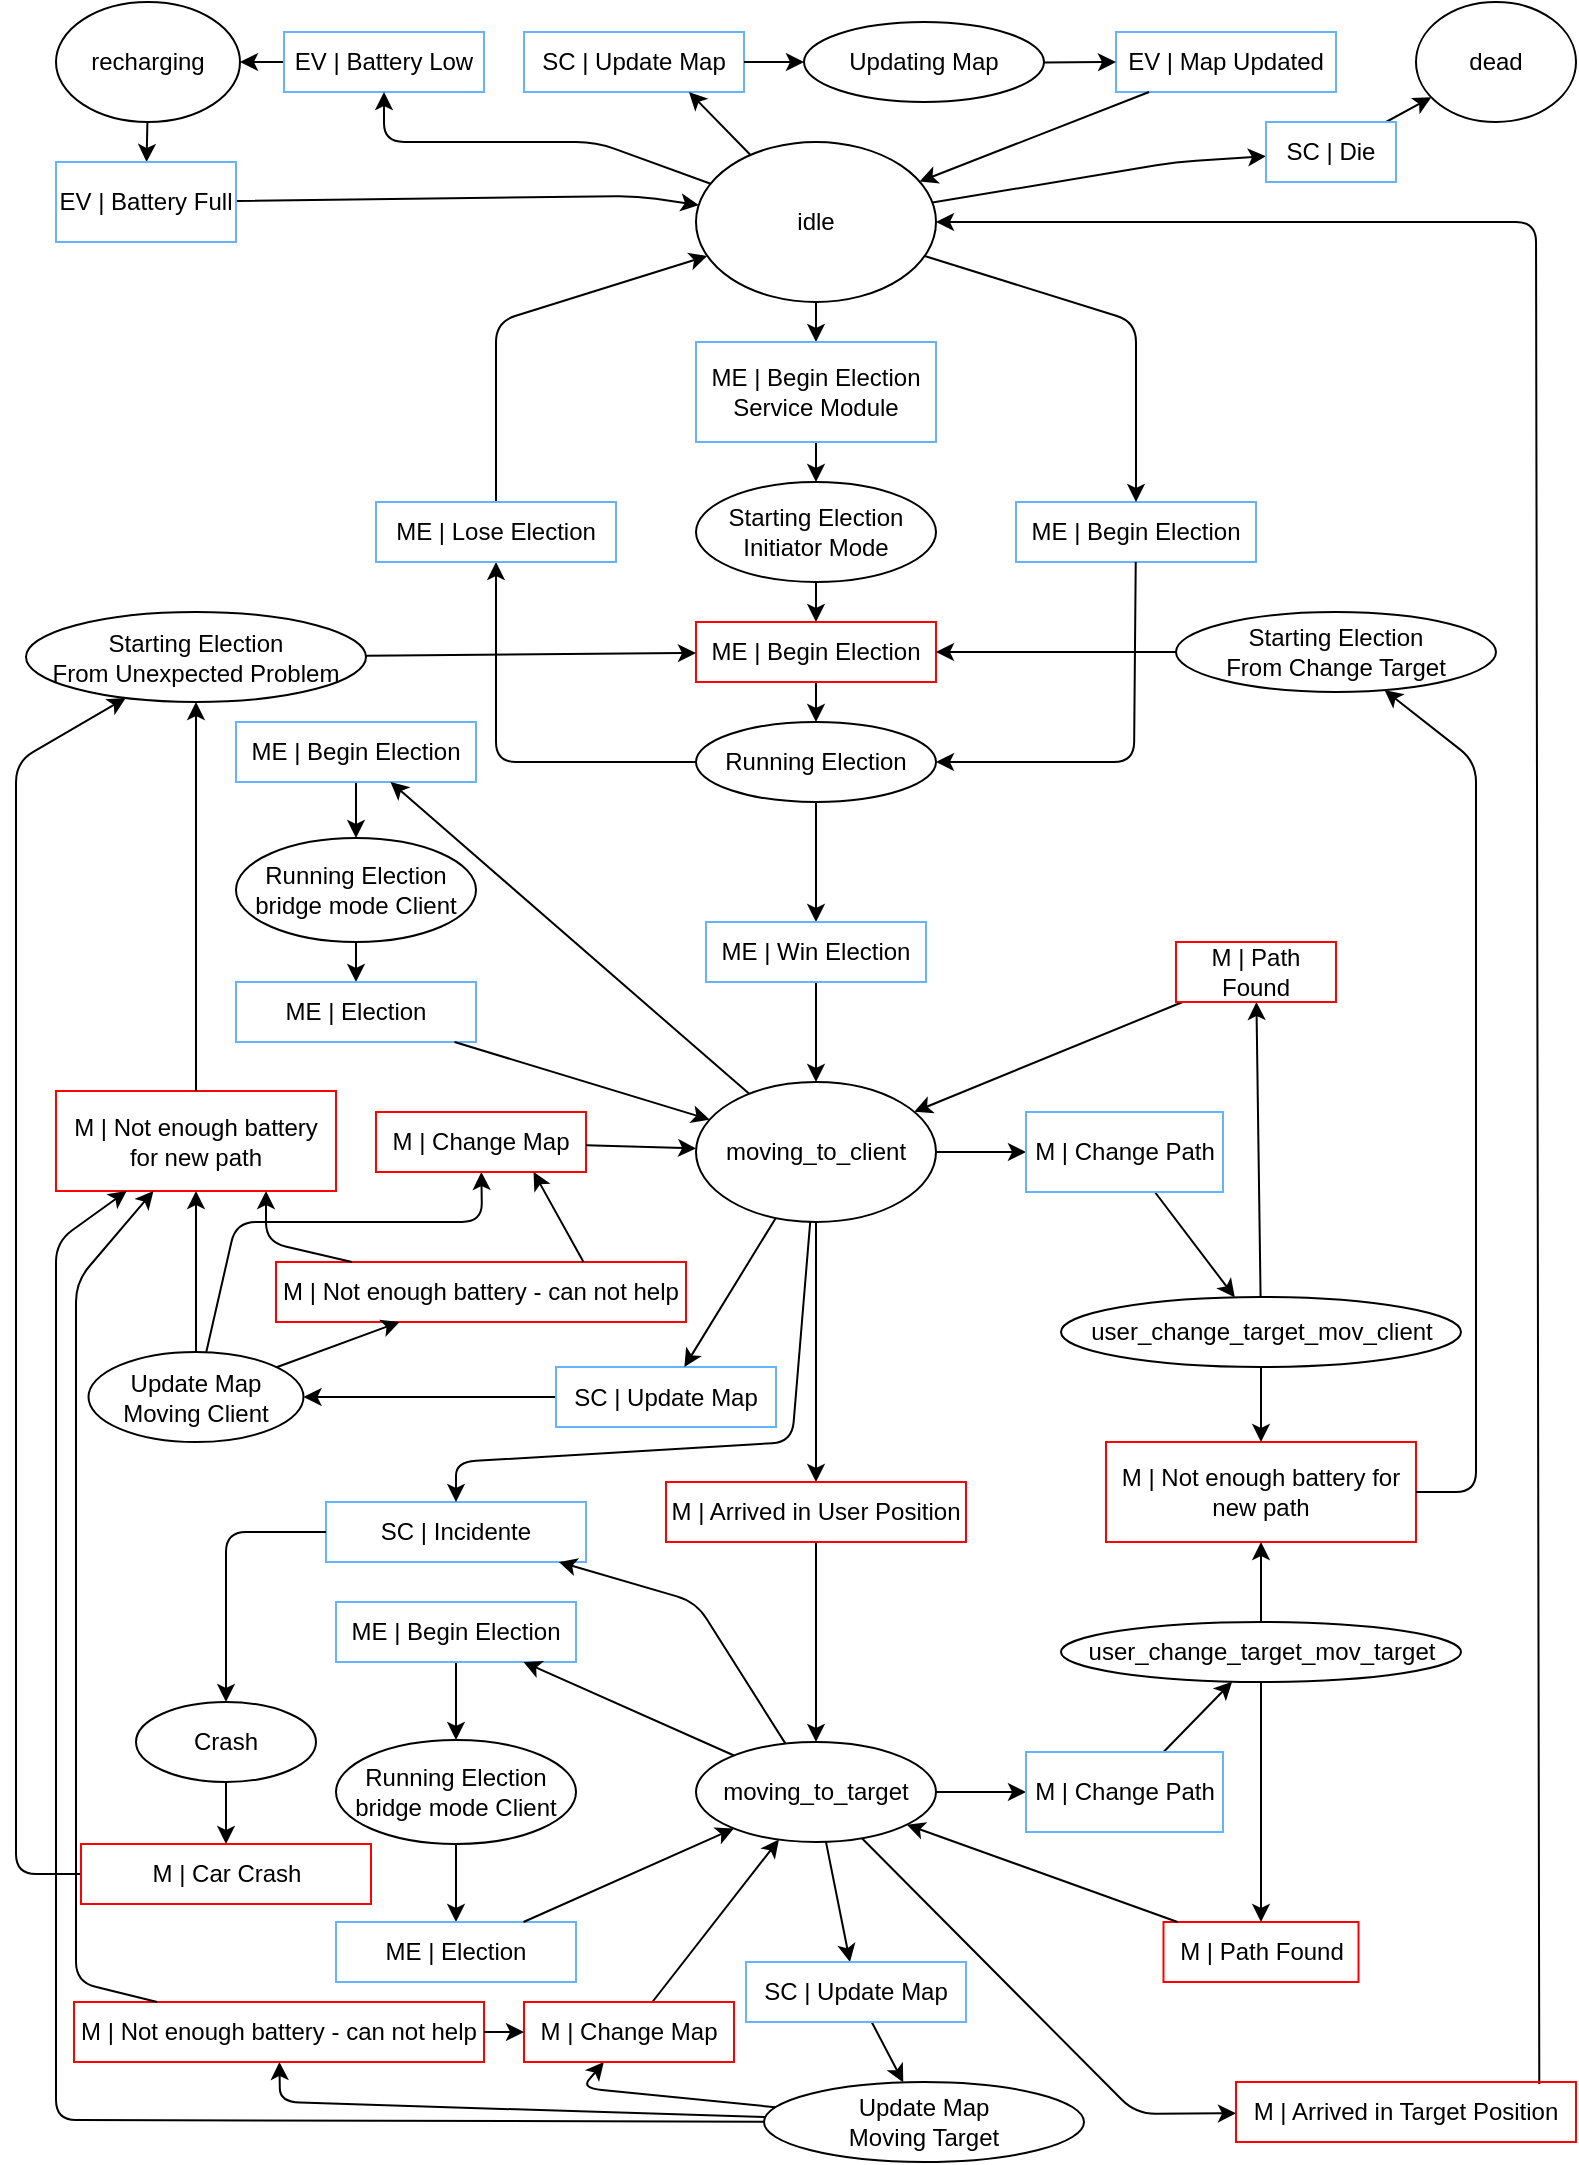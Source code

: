 <mxfile version="12.9.3" type="device"><diagram id="UIkgHiiRnHfRhCUhEY8e" name="Page-1"><mxGraphModel dx="1422" dy="822" grid="1" gridSize="10" guides="1" tooltips="1" connect="1" arrows="1" fold="1" page="1" pageScale="1" pageWidth="827" pageHeight="1169" math="0" shadow="0"><root><mxCell id="0"/><mxCell id="1" parent="0"/><mxCell id="EcfOiHVC5KZQd5VWsHZk-1" value="idle" style="ellipse;whiteSpace=wrap;html=1;" parent="1" vertex="1"><mxGeometry x="360" y="110" width="120" height="80" as="geometry"/></mxCell><mxCell id="EcfOiHVC5KZQd5VWsHZk-2" value="dead" style="ellipse;whiteSpace=wrap;html=1;" parent="1" vertex="1"><mxGeometry x="720" y="40" width="80" height="60" as="geometry"/></mxCell><mxCell id="EcfOiHVC5KZQd5VWsHZk-6" value="SC | Update Map" style="rounded=0;whiteSpace=wrap;html=1;strokeColor=#66B2FF;fillColor=none;" parent="1" vertex="1"><mxGeometry x="274" y="55" width="110" height="30" as="geometry"/></mxCell><mxCell id="EcfOiHVC5KZQd5VWsHZk-7" value="Starting Election&lt;br&gt;Initiator Mode" style="ellipse;whiteSpace=wrap;html=1;" parent="1" vertex="1"><mxGeometry x="360" y="280" width="120" height="50" as="geometry"/></mxCell><mxCell id="EcfOiHVC5KZQd5VWsHZk-8" value="" style="endArrow=classic;html=1;" parent="1" source="EcfOiHVC5KZQd5VWsHZk-12" target="EcfOiHVC5KZQd5VWsHZk-7" edge="1"><mxGeometry width="50" height="50" relative="1" as="geometry"><mxPoint x="139" y="330" as="sourcePoint"/><mxPoint x="349" y="270" as="targetPoint"/></mxGeometry></mxCell><mxCell id="EcfOiHVC5KZQd5VWsHZk-10" value="" style="endArrow=classic;html=1;" parent="1" source="EcfOiHVC5KZQd5VWsHZk-1" target="EcfOiHVC5KZQd5VWsHZk-12" edge="1"><mxGeometry width="50" height="50" relative="1" as="geometry"><mxPoint x="170" y="250.0" as="sourcePoint"/><mxPoint x="170" y="280" as="targetPoint"/></mxGeometry></mxCell><mxCell id="EcfOiHVC5KZQd5VWsHZk-12" value="ME | Begin Election&lt;br&gt;Service Module" style="rounded=0;whiteSpace=wrap;html=1;strokeColor=#66B2FF;fillColor=none;" parent="1" vertex="1"><mxGeometry x="360" y="210" width="120" height="50" as="geometry"/></mxCell><mxCell id="EcfOiHVC5KZQd5VWsHZk-13" value="Running Election" style="ellipse;whiteSpace=wrap;html=1;" parent="1" vertex="1"><mxGeometry x="360" y="400" width="120" height="40" as="geometry"/></mxCell><mxCell id="EcfOiHVC5KZQd5VWsHZk-14" value="" style="endArrow=classic;html=1;" parent="1" source="EcfOiHVC5KZQd5VWsHZk-17" target="EcfOiHVC5KZQd5VWsHZk-13" edge="1"><mxGeometry width="50" height="50" relative="1" as="geometry"><mxPoint x="150" y="595" as="sourcePoint"/><mxPoint x="410" y="449" as="targetPoint"/></mxGeometry></mxCell><mxCell id="EcfOiHVC5KZQd5VWsHZk-16" value="" style="endArrow=classic;html=1;" parent="1" source="EcfOiHVC5KZQd5VWsHZk-7" target="EcfOiHVC5KZQd5VWsHZk-17" edge="1"><mxGeometry width="50" height="50" relative="1" as="geometry"><mxPoint x="139" y="470" as="sourcePoint"/><mxPoint x="173.679" y="540" as="targetPoint"/></mxGeometry></mxCell><mxCell id="EcfOiHVC5KZQd5VWsHZk-17" value="ME | Begin Election" style="rounded=0;whiteSpace=wrap;html=1;fillColor=none;strokeColor=#FF0000;" parent="1" vertex="1"><mxGeometry x="360" y="350" width="120" height="30" as="geometry"/></mxCell><mxCell id="EcfOiHVC5KZQd5VWsHZk-18" value="" style="endArrow=classic;html=1;" parent="1" source="EcfOiHVC5KZQd5VWsHZk-21" target="EcfOiHVC5KZQd5VWsHZk-1" edge="1"><mxGeometry width="50" height="50" relative="1" as="geometry"><mxPoint x="4" y="430" as="sourcePoint"/><mxPoint x="520" y="470" as="targetPoint"/><Array as="points"><mxPoint x="260" y="200"/></Array></mxGeometry></mxCell><mxCell id="EcfOiHVC5KZQd5VWsHZk-20" value="" style="endArrow=classic;html=1;" parent="1" source="EcfOiHVC5KZQd5VWsHZk-13" target="EcfOiHVC5KZQd5VWsHZk-21" edge="1"><mxGeometry width="50" height="50" relative="1" as="geometry"><mxPoint x="133.83" y="688.085" as="sourcePoint"/><mxPoint x="3.913" y="480" as="targetPoint"/><Array as="points"><mxPoint x="260" y="420"/></Array></mxGeometry></mxCell><mxCell id="EcfOiHVC5KZQd5VWsHZk-21" value="ME&amp;nbsp;| Lose Election" style="rounded=0;whiteSpace=wrap;html=1;strokeColor=#66B2FF;fillColor=none;" parent="1" vertex="1"><mxGeometry x="200" y="290" width="120" height="30" as="geometry"/></mxCell><mxCell id="EcfOiHVC5KZQd5VWsHZk-22" value="moving_to_client" style="ellipse;whiteSpace=wrap;html=1;" parent="1" vertex="1"><mxGeometry x="360" y="580" width="120" height="70" as="geometry"/></mxCell><mxCell id="EcfOiHVC5KZQd5VWsHZk-23" value="" style="endArrow=classic;html=1;" parent="1" source="EcfOiHVC5KZQd5VWsHZk-26" target="EcfOiHVC5KZQd5VWsHZk-22" edge="1"><mxGeometry width="50" height="50" relative="1" as="geometry"><mxPoint x="345" y="720" as="sourcePoint"/><mxPoint x="410" y="510" as="targetPoint"/></mxGeometry></mxCell><mxCell id="EcfOiHVC5KZQd5VWsHZk-25" value="" style="endArrow=classic;html=1;" parent="1" source="EcfOiHVC5KZQd5VWsHZk-13" target="EcfOiHVC5KZQd5VWsHZk-26" edge="1"><mxGeometry width="50" height="50" relative="1" as="geometry"><mxPoint x="210" y="719" as="sourcePoint"/><mxPoint x="309.34" y="709" as="targetPoint"/></mxGeometry></mxCell><mxCell id="EcfOiHVC5KZQd5VWsHZk-26" value="ME&amp;nbsp;| Win Election" style="rounded=0;whiteSpace=wrap;html=1;strokeColor=#66B2FF;fillColor=none;" parent="1" vertex="1"><mxGeometry x="365" y="500" width="110" height="30" as="geometry"/></mxCell><mxCell id="EcfOiHVC5KZQd5VWsHZk-28" value="moving_to_target" style="ellipse;whiteSpace=wrap;html=1;" parent="1" vertex="1"><mxGeometry x="360" y="910" width="120" height="50" as="geometry"/></mxCell><mxCell id="EcfOiHVC5KZQd5VWsHZk-29" value="" style="endArrow=classic;html=1;" parent="1" source="EcfOiHVC5KZQd5VWsHZk-32" target="EcfOiHVC5KZQd5VWsHZk-28" edge="1"><mxGeometry width="50" height="50" relative="1" as="geometry"><mxPoint x="620" y="734.25" as="sourcePoint"/><mxPoint x="680" y="580" as="targetPoint"/></mxGeometry></mxCell><mxCell id="EcfOiHVC5KZQd5VWsHZk-31" value="" style="endArrow=classic;html=1;" parent="1" source="EcfOiHVC5KZQd5VWsHZk-22" target="EcfOiHVC5KZQd5VWsHZk-32" edge="1"><mxGeometry width="50" height="50" relative="1" as="geometry"><mxPoint x="540" y="720" as="sourcePoint"/><mxPoint x="750" y="720" as="targetPoint"/></mxGeometry></mxCell><mxCell id="EcfOiHVC5KZQd5VWsHZk-32" value="M | Arrived in User Position" style="rounded=0;whiteSpace=wrap;html=1;fillColor=none;strokeColor=#FF0000;" parent="1" vertex="1"><mxGeometry x="345" y="780" width="150" height="30" as="geometry"/></mxCell><mxCell id="EcfOiHVC5KZQd5VWsHZk-33" value="" style="endArrow=classic;html=1;exitX=0.892;exitY=0.033;exitDx=0;exitDy=0;exitPerimeter=0;" parent="1" source="EcfOiHVC5KZQd5VWsHZk-36" target="EcfOiHVC5KZQd5VWsHZk-1" edge="1"><mxGeometry width="50" height="50" relative="1" as="geometry"><mxPoint x="768.25" y="217.007" as="sourcePoint"/><mxPoint x="850" y="450" as="targetPoint"/><Array as="points"><mxPoint x="780" y="150"/></Array></mxGeometry></mxCell><mxCell id="EcfOiHVC5KZQd5VWsHZk-36" value="M | Arrived in Target Position" style="rounded=0;whiteSpace=wrap;html=1;fillColor=none;strokeColor=#FF0000;" parent="1" vertex="1"><mxGeometry x="630" y="1080" width="170" height="30" as="geometry"/></mxCell><mxCell id="EcfOiHVC5KZQd5VWsHZk-37" value="Update Map&lt;br&gt;Moving Client" style="ellipse;whiteSpace=wrap;html=1;" parent="1" vertex="1"><mxGeometry x="56.25" y="715" width="107.5" height="45" as="geometry"/></mxCell><mxCell id="EcfOiHVC5KZQd5VWsHZk-39" value="" style="endArrow=classic;html=1;" parent="1" source="m7B2UX4OFgw7Gkv00veR-26" target="EcfOiHVC5KZQd5VWsHZk-40" edge="1"><mxGeometry width="50" height="50" relative="1" as="geometry"><mxPoint x="939.011" y="934.38" as="sourcePoint"/><mxPoint x="836.5" y="924.38" as="targetPoint"/></mxGeometry></mxCell><mxCell id="EcfOiHVC5KZQd5VWsHZk-40" value="Update Map&lt;br&gt;Moving Target" style="ellipse;whiteSpace=wrap;html=1;" parent="1" vertex="1"><mxGeometry x="394" y="1080" width="160" height="40" as="geometry"/></mxCell><mxCell id="EcfOiHVC5KZQd5VWsHZk-42" value="" style="endArrow=classic;html=1;" parent="1" source="m7B2UX4OFgw7Gkv00veR-16" target="EcfOiHVC5KZQd5VWsHZk-37" edge="1"><mxGeometry width="50" height="50" relative="1" as="geometry"><mxPoint x="480" y="760" as="sourcePoint"/><mxPoint x="304.952" y="894.38" as="targetPoint"/></mxGeometry></mxCell><mxCell id="EcfOiHVC5KZQd5VWsHZk-44" value="" style="endArrow=classic;html=1;" parent="1" source="EcfOiHVC5KZQd5VWsHZk-28" target="m7B2UX4OFgw7Gkv00veR-26" edge="1"><mxGeometry width="50" height="50" relative="1" as="geometry"><mxPoint x="810" y="760" as="sourcePoint"/><mxPoint x="906.5" y="903.898" as="targetPoint"/></mxGeometry></mxCell><mxCell id="EcfOiHVC5KZQd5VWsHZk-56" value="M | Not enough battery for new path" style="rounded=0;whiteSpace=wrap;html=1;fillColor=none;strokeColor=#FF0000;" parent="1" vertex="1"><mxGeometry x="40" y="584.5" width="140" height="50" as="geometry"/></mxCell><mxCell id="EcfOiHVC5KZQd5VWsHZk-57" value="recharging" style="ellipse;whiteSpace=wrap;html=1;" parent="1" vertex="1"><mxGeometry x="40" y="40" width="92" height="60" as="geometry"/></mxCell><mxCell id="EcfOiHVC5KZQd5VWsHZk-59" value="" style="endArrow=classic;html=1;" parent="1" source="EcfOiHVC5KZQd5VWsHZk-67" target="EcfOiHVC5KZQd5VWsHZk-1" edge="1"><mxGeometry width="50" height="50" relative="1" as="geometry"><mxPoint x="-17.5" y="138.251" as="sourcePoint"/><mxPoint x="480" y="100" as="targetPoint"/><Array as="points"><mxPoint x="330" y="137"/></Array></mxGeometry></mxCell><mxCell id="EcfOiHVC5KZQd5VWsHZk-62" value="" style="endArrow=classic;html=1;" parent="1" source="EcfOiHVC5KZQd5VWsHZk-66" target="EcfOiHVC5KZQd5VWsHZk-57" edge="1"><mxGeometry width="50" height="50" relative="1" as="geometry"><mxPoint x="28.244" y="80" as="sourcePoint"/><mxPoint x="540" y="280" as="targetPoint"/></mxGeometry></mxCell><mxCell id="EcfOiHVC5KZQd5VWsHZk-65" value="" style="endArrow=classic;html=1;" parent="1" source="EcfOiHVC5KZQd5VWsHZk-57" target="EcfOiHVC5KZQd5VWsHZk-67" edge="1"><mxGeometry width="50" height="50" relative="1" as="geometry"><mxPoint x="400" y="150" as="sourcePoint"/><mxPoint x="-17.5" y="119.665" as="targetPoint"/></mxGeometry></mxCell><mxCell id="EcfOiHVC5KZQd5VWsHZk-66" value="EV | Battery Low" style="rounded=0;whiteSpace=wrap;html=1;strokeColor=#66B2FF;fillColor=none;" parent="1" vertex="1"><mxGeometry x="154" y="55" width="100" height="30" as="geometry"/></mxCell><mxCell id="EcfOiHVC5KZQd5VWsHZk-67" value="EV | Battery Full" style="rounded=0;whiteSpace=wrap;html=1;strokeColor=#66B2FF;fillColor=none;" parent="1" vertex="1"><mxGeometry x="40" y="120" width="90" height="40" as="geometry"/></mxCell><mxCell id="EcfOiHVC5KZQd5VWsHZk-70" value="" style="endArrow=classic;html=1;" parent="1" source="EcfOiHVC5KZQd5VWsHZk-1" target="EcfOiHVC5KZQd5VWsHZk-72" edge="1"><mxGeometry width="50" height="50" relative="1" as="geometry"><mxPoint x="230" y="210" as="sourcePoint"/><mxPoint x="392.5" y="181.682" as="targetPoint"/><Array as="points"><mxPoint x="600" y="120"/></Array></mxGeometry></mxCell><mxCell id="EcfOiHVC5KZQd5VWsHZk-71" value="" style="endArrow=classic;html=1;" parent="1" source="EcfOiHVC5KZQd5VWsHZk-72" target="EcfOiHVC5KZQd5VWsHZk-2" edge="1"><mxGeometry width="50" height="50" relative="1" as="geometry"><mxPoint x="445" y="160" as="sourcePoint"/><mxPoint x="510" y="200" as="targetPoint"/></mxGeometry></mxCell><mxCell id="EcfOiHVC5KZQd5VWsHZk-72" value="SC | Die" style="rounded=0;whiteSpace=wrap;html=1;strokeColor=#66B2FF;fillColor=none;" parent="1" vertex="1"><mxGeometry x="645" y="100" width="65" height="30" as="geometry"/></mxCell><mxCell id="EcfOiHVC5KZQd5VWsHZk-74" value="" style="endArrow=classic;html=1;" parent="1" source="EcfOiHVC5KZQd5VWsHZk-37" target="EcfOiHVC5KZQd5VWsHZk-81" edge="1"><mxGeometry width="50" height="50" relative="1" as="geometry"><mxPoint x="476.5" y="1040" as="sourcePoint"/><mxPoint x="526.5" y="990" as="targetPoint"/><Array as="points"><mxPoint x="130" y="650"/><mxPoint x="253" y="650"/></Array></mxGeometry></mxCell><mxCell id="EcfOiHVC5KZQd5VWsHZk-79" value="" style="endArrow=classic;html=1;" parent="1" source="EcfOiHVC5KZQd5VWsHZk-40" target="m7B2UX4OFgw7Gkv00veR-27" edge="1"><mxGeometry width="50" height="50" relative="1" as="geometry"><mxPoint x="696.5" y="1024.38" as="sourcePoint"/><mxPoint x="807.133" y="840" as="targetPoint"/><Array as="points"><mxPoint x="303" y="1083"/></Array></mxGeometry></mxCell><mxCell id="EcfOiHVC5KZQd5VWsHZk-80" value="" style="endArrow=classic;html=1;" parent="1" source="m7B2UX4OFgw7Gkv00veR-27" target="EcfOiHVC5KZQd5VWsHZk-28" edge="1"><mxGeometry width="50" height="50" relative="1" as="geometry"><mxPoint x="760" y="817.169" as="sourcePoint"/><mxPoint x="829.193" y="859.997" as="targetPoint"/></mxGeometry></mxCell><mxCell id="EcfOiHVC5KZQd5VWsHZk-81" value="M | Change Map" style="rounded=0;whiteSpace=wrap;html=1;fillColor=none;strokeColor=#FF0000;" parent="1" vertex="1"><mxGeometry x="200" y="595" width="105" height="30" as="geometry"/></mxCell><mxCell id="EcfOiHVC5KZQd5VWsHZk-84" value="Running Election bridge mode Client" style="ellipse;whiteSpace=wrap;html=1;" parent="1" vertex="1"><mxGeometry x="130" y="458" width="120" height="52" as="geometry"/></mxCell><mxCell id="EcfOiHVC5KZQd5VWsHZk-86" value="" style="endArrow=classic;html=1;" parent="1" source="EcfOiHVC5KZQd5VWsHZk-94" target="EcfOiHVC5KZQd5VWsHZk-84" edge="1"><mxGeometry width="50" height="50" relative="1" as="geometry"><mxPoint x="466" y="513.096" as="sourcePoint"/><mxPoint x="466" y="550" as="targetPoint"/><Array as="points"/></mxGeometry></mxCell><mxCell id="EcfOiHVC5KZQd5VWsHZk-94" value="ME | Begin Election" style="rounded=0;whiteSpace=wrap;html=1;strokeColor=#66B2FF;fillColor=none;" parent="1" vertex="1"><mxGeometry x="130" y="400" width="120" height="30" as="geometry"/></mxCell><mxCell id="EcfOiHVC5KZQd5VWsHZk-105" value="user_change_target_mov_client" style="ellipse;whiteSpace=wrap;html=1;" parent="1" vertex="1"><mxGeometry x="542.5" y="687.5" width="200" height="35" as="geometry"/></mxCell><mxCell id="EcfOiHVC5KZQd5VWsHZk-106" value="user_change_target_mov_target" style="ellipse;whiteSpace=wrap;html=1;" parent="1" vertex="1"><mxGeometry x="542.5" y="850" width="200" height="30" as="geometry"/></mxCell><mxCell id="EcfOiHVC5KZQd5VWsHZk-107" value="" style="endArrow=classic;html=1;" parent="1" source="EcfOiHVC5KZQd5VWsHZk-127" target="EcfOiHVC5KZQd5VWsHZk-105" edge="1"><mxGeometry width="50" height="50" relative="1" as="geometry"><mxPoint x="515.091" y="910" as="sourcePoint"/><mxPoint x="560" y="790" as="targetPoint"/></mxGeometry></mxCell><mxCell id="EcfOiHVC5KZQd5VWsHZk-108" value="" style="endArrow=classic;html=1;" parent="1" source="EcfOiHVC5KZQd5VWsHZk-125" target="EcfOiHVC5KZQd5VWsHZk-22" edge="1"><mxGeometry width="50" height="50" relative="1" as="geometry"><mxPoint x="600" y="930" as="sourcePoint"/><mxPoint x="650" y="880" as="targetPoint"/><Array as="points"/></mxGeometry></mxCell><mxCell id="EcfOiHVC5KZQd5VWsHZk-113" value="M | Not enough battery for new path" style="rounded=0;whiteSpace=wrap;html=1;fillColor=none;strokeColor=#FF0000;" parent="1" vertex="1"><mxGeometry x="565" y="760" width="155" height="50" as="geometry"/></mxCell><mxCell id="EcfOiHVC5KZQd5VWsHZk-114" value="" style="endArrow=classic;html=1;" parent="1" source="m7B2UX4OFgw7Gkv00veR-28" target="EcfOiHVC5KZQd5VWsHZk-106" edge="1"><mxGeometry width="50" height="50" relative="1" as="geometry"><mxPoint x="930" y="810" as="sourcePoint"/><mxPoint x="980" y="760" as="targetPoint"/></mxGeometry></mxCell><mxCell id="EcfOiHVC5KZQd5VWsHZk-117" value="" style="endArrow=classic;html=1;" parent="1" source="EcfOiHVC5KZQd5VWsHZk-22" target="EcfOiHVC5KZQd5VWsHZk-127" edge="1"><mxGeometry width="50" height="50" relative="1" as="geometry"><mxPoint x="492.69" y="759.095" as="sourcePoint"/><mxPoint x="509.876" y="874" as="targetPoint"/></mxGeometry></mxCell><mxCell id="EcfOiHVC5KZQd5VWsHZk-119" value="" style="endArrow=classic;html=1;" parent="1" source="EcfOiHVC5KZQd5VWsHZk-28" target="m7B2UX4OFgw7Gkv00veR-28" edge="1"><mxGeometry width="50" height="50" relative="1" as="geometry"><mxPoint x="869.687" y="724.078" as="sourcePoint"/><mxPoint x="971.964" y="731.09" as="targetPoint"/></mxGeometry></mxCell><mxCell id="EcfOiHVC5KZQd5VWsHZk-125" value="M | Path Found" style="rounded=0;whiteSpace=wrap;html=1;fillColor=none;strokeColor=#FF0000;" parent="1" vertex="1"><mxGeometry x="600" y="510" width="80" height="30" as="geometry"/></mxCell><mxCell id="EcfOiHVC5KZQd5VWsHZk-127" value="M | Change Path" style="rounded=0;whiteSpace=wrap;html=1;strokeColor=#66B2FF;fillColor=none;" parent="1" vertex="1"><mxGeometry x="525" y="595" width="98.5" height="40" as="geometry"/></mxCell><mxCell id="m7B2UX4OFgw7Gkv00veR-8" value="" style="endArrow=classic;html=1;" parent="1" source="EcfOiHVC5KZQd5VWsHZk-84" target="m7B2UX4OFgw7Gkv00veR-11" edge="1"><mxGeometry width="50" height="50" relative="1" as="geometry"><mxPoint x="486" y="540" as="sourcePoint"/><mxPoint x="171.833" y="558" as="targetPoint"/></mxGeometry></mxCell><mxCell id="m7B2UX4OFgw7Gkv00veR-11" value="ME | Election" style="rounded=0;whiteSpace=wrap;html=1;strokeColor=#66B2FF;fillColor=none;" parent="1" vertex="1"><mxGeometry x="130" y="530" width="120" height="30" as="geometry"/></mxCell><mxCell id="m7B2UX4OFgw7Gkv00veR-18" value="" style="endArrow=classic;html=1;" parent="1" source="EcfOiHVC5KZQd5VWsHZk-6" target="UYMwDtr2GxhBo3u9uqv--14" edge="1"><mxGeometry width="50" height="50" relative="1" as="geometry"><mxPoint x="540" y="110" as="sourcePoint"/><mxPoint x="420" y="65" as="targetPoint"/></mxGeometry></mxCell><mxCell id="m7B2UX4OFgw7Gkv00veR-19" value="" style="endArrow=classic;html=1;entryX=0.75;entryY=1;entryDx=0;entryDy=0;" parent="1" source="EcfOiHVC5KZQd5VWsHZk-1" target="EcfOiHVC5KZQd5VWsHZk-6" edge="1"><mxGeometry width="50" height="50" relative="1" as="geometry"><mxPoint x="520" y="130" as="sourcePoint"/><mxPoint x="570" y="80" as="targetPoint"/></mxGeometry></mxCell><mxCell id="m7B2UX4OFgw7Gkv00veR-16" value="SC | Update Map" style="rounded=0;whiteSpace=wrap;html=1;strokeColor=#66B2FF;fillColor=none;" parent="1" vertex="1"><mxGeometry x="290" y="722.5" width="110" height="30" as="geometry"/></mxCell><mxCell id="m7B2UX4OFgw7Gkv00veR-21" value="" style="endArrow=classic;html=1;" parent="1" source="EcfOiHVC5KZQd5VWsHZk-22" target="m7B2UX4OFgw7Gkv00veR-16" edge="1"><mxGeometry width="50" height="50" relative="1" as="geometry"><mxPoint x="379.207" y="627.904" as="sourcePoint"/><mxPoint x="-14.894" y="647.813" as="targetPoint"/></mxGeometry></mxCell><mxCell id="m7B2UX4OFgw7Gkv00veR-23" value="" style="endArrow=classic;html=1;" parent="1" source="EcfOiHVC5KZQd5VWsHZk-81" target="EcfOiHVC5KZQd5VWsHZk-22" edge="1"><mxGeometry width="50" height="50" relative="1" as="geometry"><mxPoint x="310" y="700" as="sourcePoint"/><mxPoint x="360" y="650" as="targetPoint"/></mxGeometry></mxCell><mxCell id="m7B2UX4OFgw7Gkv00veR-25" value="" style="endArrow=classic;html=1;" parent="1" source="EcfOiHVC5KZQd5VWsHZk-105" target="EcfOiHVC5KZQd5VWsHZk-125" edge="1"><mxGeometry width="50" height="50" relative="1" as="geometry"><mxPoint x="600" y="1010" as="sourcePoint"/><mxPoint x="650" y="960" as="targetPoint"/></mxGeometry></mxCell><mxCell id="m7B2UX4OFgw7Gkv00veR-26" value="SC | Update Map" style="rounded=0;whiteSpace=wrap;html=1;strokeColor=#66B2FF;fillColor=none;" parent="1" vertex="1"><mxGeometry x="385" y="1020" width="110" height="30" as="geometry"/></mxCell><mxCell id="m7B2UX4OFgw7Gkv00veR-27" value="M | Change Map" style="rounded=0;whiteSpace=wrap;html=1;fillColor=none;strokeColor=#FF0000;" parent="1" vertex="1"><mxGeometry x="274" y="1040" width="105" height="30" as="geometry"/></mxCell><mxCell id="m7B2UX4OFgw7Gkv00veR-28" value="M | Change Path" style="rounded=0;whiteSpace=wrap;html=1;strokeColor=#66B2FF;fillColor=none;" parent="1" vertex="1"><mxGeometry x="525" y="915" width="98.5" height="40" as="geometry"/></mxCell><mxCell id="m7B2UX4OFgw7Gkv00veR-30" value="M | Path Found" style="rounded=0;whiteSpace=wrap;html=1;fillColor=none;strokeColor=#FF0000;" parent="1" vertex="1"><mxGeometry x="593.75" y="1000" width="97.5" height="30" as="geometry"/></mxCell><mxCell id="m7B2UX4OFgw7Gkv00veR-31" value="" style="endArrow=classic;html=1;" parent="1" source="EcfOiHVC5KZQd5VWsHZk-106" target="m7B2UX4OFgw7Gkv00veR-30" edge="1"><mxGeometry width="50" height="50" relative="1" as="geometry"><mxPoint x="490" y="1080" as="sourcePoint"/><mxPoint x="540" y="1030" as="targetPoint"/></mxGeometry></mxCell><mxCell id="m7B2UX4OFgw7Gkv00veR-32" value="" style="endArrow=classic;html=1;" parent="1" source="m7B2UX4OFgw7Gkv00veR-30" target="EcfOiHVC5KZQd5VWsHZk-28" edge="1"><mxGeometry width="50" height="50" relative="1" as="geometry"><mxPoint x="540" y="1030" as="sourcePoint"/><mxPoint x="590" y="980" as="targetPoint"/></mxGeometry></mxCell><mxCell id="m7B2UX4OFgw7Gkv00veR-38" value="Running Election bridge mode Client" style="ellipse;whiteSpace=wrap;html=1;" parent="1" vertex="1"><mxGeometry x="180" y="909" width="120" height="52" as="geometry"/></mxCell><mxCell id="m7B2UX4OFgw7Gkv00veR-39" value="" style="endArrow=classic;html=1;" parent="1" source="m7B2UX4OFgw7Gkv00veR-40" target="m7B2UX4OFgw7Gkv00veR-38" edge="1"><mxGeometry width="50" height="50" relative="1" as="geometry"><mxPoint x="410" y="858.596" as="sourcePoint"/><mxPoint x="410" y="895.5" as="targetPoint"/><Array as="points"/></mxGeometry></mxCell><mxCell id="m7B2UX4OFgw7Gkv00veR-40" value="ME | Begin Election" style="rounded=0;whiteSpace=wrap;html=1;strokeColor=#66B2FF;fillColor=none;" parent="1" vertex="1"><mxGeometry x="180" y="840" width="120" height="30" as="geometry"/></mxCell><mxCell id="m7B2UX4OFgw7Gkv00veR-41" value="" style="endArrow=classic;html=1;" parent="1" source="m7B2UX4OFgw7Gkv00veR-38" target="m7B2UX4OFgw7Gkv00veR-42" edge="1"><mxGeometry width="50" height="50" relative="1" as="geometry"><mxPoint x="430" y="885.5" as="sourcePoint"/><mxPoint x="115.833" y="903.5" as="targetPoint"/></mxGeometry></mxCell><mxCell id="m7B2UX4OFgw7Gkv00veR-42" value="ME | Election" style="rounded=0;whiteSpace=wrap;html=1;strokeColor=#66B2FF;fillColor=none;" parent="1" vertex="1"><mxGeometry x="180" y="1000" width="120" height="30" as="geometry"/></mxCell><mxCell id="lqFnTVAnFllyKojZ6osI-9" value="" style="endArrow=classic;html=1;" parent="1" source="EcfOiHVC5KZQd5VWsHZk-105" target="EcfOiHVC5KZQd5VWsHZk-113" edge="1"><mxGeometry width="50" height="50" relative="1" as="geometry"><mxPoint x="290" y="840" as="sourcePoint"/><mxPoint x="340" y="790" as="targetPoint"/></mxGeometry></mxCell><mxCell id="lqFnTVAnFllyKojZ6osI-10" value="" style="endArrow=classic;html=1;" parent="1" source="EcfOiHVC5KZQd5VWsHZk-106" target="EcfOiHVC5KZQd5VWsHZk-113" edge="1"><mxGeometry width="50" height="50" relative="1" as="geometry"><mxPoint x="280" y="830" as="sourcePoint"/><mxPoint x="330" y="780" as="targetPoint"/></mxGeometry></mxCell><mxCell id="lqFnTVAnFllyKojZ6osI-11" value="" style="endArrow=classic;html=1;" parent="1" source="EcfOiHVC5KZQd5VWsHZk-28" target="EcfOiHVC5KZQd5VWsHZk-36" edge="1"><mxGeometry width="50" height="50" relative="1" as="geometry"><mxPoint x="510" y="1020" as="sourcePoint"/><mxPoint x="560" y="970" as="targetPoint"/><Array as="points"><mxPoint x="580" y="1096"/></Array></mxGeometry></mxCell><mxCell id="lqFnTVAnFllyKojZ6osI-17" value="SC | Incidente" style="rounded=0;whiteSpace=wrap;html=1;strokeColor=#66B2FF;fillColor=none;" parent="1" vertex="1"><mxGeometry x="175" y="790" width="130" height="30" as="geometry"/></mxCell><mxCell id="lqFnTVAnFllyKojZ6osI-18" value="" style="endArrow=classic;html=1;" parent="1" source="m7B2UX4OFgw7Gkv00veR-11" target="EcfOiHVC5KZQd5VWsHZk-22" edge="1"><mxGeometry width="50" height="50" relative="1" as="geometry"><mxPoint x="810" y="620" as="sourcePoint"/><mxPoint x="860" y="570" as="targetPoint"/></mxGeometry></mxCell><mxCell id="lqFnTVAnFllyKojZ6osI-19" value="" style="endArrow=classic;html=1;" parent="1" source="m7B2UX4OFgw7Gkv00veR-42" target="EcfOiHVC5KZQd5VWsHZk-28" edge="1"><mxGeometry width="50" height="50" relative="1" as="geometry"><mxPoint x="510" y="890" as="sourcePoint"/><mxPoint x="560" y="840" as="targetPoint"/></mxGeometry></mxCell><mxCell id="lqFnTVAnFllyKojZ6osI-20" value="" style="endArrow=classic;html=1;" parent="1" source="EcfOiHVC5KZQd5VWsHZk-28" target="m7B2UX4OFgw7Gkv00veR-40" edge="1"><mxGeometry width="50" height="50" relative="1" as="geometry"><mxPoint x="470" y="870" as="sourcePoint"/><mxPoint x="520" y="820" as="targetPoint"/></mxGeometry></mxCell><mxCell id="lqFnTVAnFllyKojZ6osI-22" value="" style="endArrow=classic;html=1;" parent="1" source="EcfOiHVC5KZQd5VWsHZk-22" target="EcfOiHVC5KZQd5VWsHZk-94" edge="1"><mxGeometry width="50" height="50" relative="1" as="geometry"><mxPoint x="40" y="610" as="sourcePoint"/><mxPoint x="90" y="560" as="targetPoint"/></mxGeometry></mxCell><mxCell id="lqFnTVAnFllyKojZ6osI-24" value="" style="endArrow=classic;html=1;" parent="1" source="EcfOiHVC5KZQd5VWsHZk-113" target="UYMwDtr2GxhBo3u9uqv--28" edge="1"><mxGeometry width="50" height="50" relative="1" as="geometry"><mxPoint x="680" y="600" as="sourcePoint"/><mxPoint x="690" y="460" as="targetPoint"/><Array as="points"><mxPoint x="750" y="785"/><mxPoint x="750" y="420"/></Array></mxGeometry></mxCell><mxCell id="lqFnTVAnFllyKojZ6osI-29" value="" style="endArrow=classic;html=1;" parent="1" source="EcfOiHVC5KZQd5VWsHZk-28" target="lqFnTVAnFllyKojZ6osI-17" edge="1"><mxGeometry width="50" height="50" relative="1" as="geometry"><mxPoint x="20" y="900" as="sourcePoint"/><mxPoint x="70" y="850" as="targetPoint"/><Array as="points"><mxPoint x="360" y="840"/></Array></mxGeometry></mxCell><mxCell id="lqFnTVAnFllyKojZ6osI-30" value="" style="endArrow=classic;html=1;" parent="1" source="EcfOiHVC5KZQd5VWsHZk-22" target="lqFnTVAnFllyKojZ6osI-17" edge="1"><mxGeometry width="50" height="50" relative="1" as="geometry"><mxPoint x="470" y="750" as="sourcePoint"/><mxPoint x="520" y="700" as="targetPoint"/><Array as="points"><mxPoint x="408" y="760"/><mxPoint x="240" y="770"/></Array></mxGeometry></mxCell><mxCell id="lqFnTVAnFllyKojZ6osI-33" value="Crash" style="ellipse;whiteSpace=wrap;html=1;" parent="1" vertex="1"><mxGeometry x="80" y="890" width="90" height="40" as="geometry"/></mxCell><mxCell id="lqFnTVAnFllyKojZ6osI-34" value="" style="endArrow=classic;html=1;" parent="1" source="lqFnTVAnFllyKojZ6osI-17" target="lqFnTVAnFllyKojZ6osI-33" edge="1"><mxGeometry width="50" height="50" relative="1" as="geometry"><mxPoint x="100" y="850" as="sourcePoint"/><mxPoint x="150" y="800" as="targetPoint"/><Array as="points"><mxPoint x="125" y="805"/></Array></mxGeometry></mxCell><mxCell id="UYMwDtr2GxhBo3u9uqv--3" value="ME | Begin Election" style="rounded=0;whiteSpace=wrap;html=1;strokeColor=#66B2FF;fillColor=none;" parent="1" vertex="1"><mxGeometry x="520" y="290" width="120" height="30" as="geometry"/></mxCell><mxCell id="UYMwDtr2GxhBo3u9uqv--4" value="" style="endArrow=classic;html=1;" parent="1" source="EcfOiHVC5KZQd5VWsHZk-1" target="UYMwDtr2GxhBo3u9uqv--3" edge="1"><mxGeometry width="50" height="50" relative="1" as="geometry"><mxPoint x="530" y="250" as="sourcePoint"/><mxPoint x="580" y="200" as="targetPoint"/><Array as="points"><mxPoint x="580" y="200"/></Array></mxGeometry></mxCell><mxCell id="UYMwDtr2GxhBo3u9uqv--5" value="" style="endArrow=classic;html=1;" parent="1" source="UYMwDtr2GxhBo3u9uqv--3" target="EcfOiHVC5KZQd5VWsHZk-13" edge="1"><mxGeometry width="50" height="50" relative="1" as="geometry"><mxPoint x="560" y="320" as="sourcePoint"/><mxPoint x="610" y="270" as="targetPoint"/><Array as="points"><mxPoint x="579" y="420"/></Array></mxGeometry></mxCell><mxCell id="UYMwDtr2GxhBo3u9uqv--14" value="Updating Map" style="ellipse;whiteSpace=wrap;html=1;" parent="1" vertex="1"><mxGeometry x="414" y="50" width="120" height="40" as="geometry"/></mxCell><mxCell id="UYMwDtr2GxhBo3u9uqv--15" value="EV | Map Updated" style="rounded=0;whiteSpace=wrap;html=1;strokeColor=#66B2FF;fillColor=none;" parent="1" vertex="1"><mxGeometry x="570" y="55" width="110" height="30" as="geometry"/></mxCell><mxCell id="UYMwDtr2GxhBo3u9uqv--16" value="" style="endArrow=classic;html=1;" parent="1" source="UYMwDtr2GxhBo3u9uqv--15" target="EcfOiHVC5KZQd5VWsHZk-1" edge="1"><mxGeometry width="50" height="50" relative="1" as="geometry"><mxPoint x="410" y="70" as="sourcePoint"/><mxPoint x="460" y="20" as="targetPoint"/></mxGeometry></mxCell><mxCell id="UYMwDtr2GxhBo3u9uqv--17" value="" style="endArrow=classic;html=1;" parent="1" source="UYMwDtr2GxhBo3u9uqv--14" target="UYMwDtr2GxhBo3u9uqv--15" edge="1"><mxGeometry width="50" height="50" relative="1" as="geometry"><mxPoint x="410" y="70" as="sourcePoint"/><mxPoint x="460" y="20" as="targetPoint"/></mxGeometry></mxCell><mxCell id="UYMwDtr2GxhBo3u9uqv--18" value="" style="endArrow=classic;html=1;" parent="1" source="EcfOiHVC5KZQd5VWsHZk-1" target="EcfOiHVC5KZQd5VWsHZk-66" edge="1"><mxGeometry width="50" height="50" relative="1" as="geometry"><mxPoint x="210" y="150" as="sourcePoint"/><mxPoint x="260" y="100" as="targetPoint"/><Array as="points"><mxPoint x="310" y="110"/><mxPoint x="204" y="110"/></Array></mxGeometry></mxCell><mxCell id="UYMwDtr2GxhBo3u9uqv--19" value="" style="endArrow=classic;html=1;" parent="1" source="EcfOiHVC5KZQd5VWsHZk-37" target="EcfOiHVC5KZQd5VWsHZk-56" edge="1"><mxGeometry width="50" height="50" relative="1" as="geometry"><mxPoint x="60" y="720" as="sourcePoint"/><mxPoint x="110" y="670" as="targetPoint"/></mxGeometry></mxCell><mxCell id="UYMwDtr2GxhBo3u9uqv--20" value="Starting Election&lt;br&gt;From Unexpected Problem" style="ellipse;whiteSpace=wrap;html=1;" parent="1" vertex="1"><mxGeometry x="25" y="345" width="170" height="45" as="geometry"/></mxCell><mxCell id="UYMwDtr2GxhBo3u9uqv--21" value="" style="endArrow=classic;html=1;" parent="1" source="EcfOiHVC5KZQd5VWsHZk-56" target="UYMwDtr2GxhBo3u9uqv--20" edge="1"><mxGeometry width="50" height="50" relative="1" as="geometry"><mxPoint x="20" y="560" as="sourcePoint"/><mxPoint x="70" y="510" as="targetPoint"/></mxGeometry></mxCell><mxCell id="UYMwDtr2GxhBo3u9uqv--22" value="" style="endArrow=classic;html=1;" parent="1" source="UYMwDtr2GxhBo3u9uqv--20" target="EcfOiHVC5KZQd5VWsHZk-17" edge="1"><mxGeometry width="50" height="50" relative="1" as="geometry"><mxPoint x="130" y="440" as="sourcePoint"/><mxPoint x="180" y="390" as="targetPoint"/></mxGeometry></mxCell><mxCell id="UYMwDtr2GxhBo3u9uqv--24" value="" style="endArrow=classic;html=1;" parent="1" source="UYMwDtr2GxhBo3u9uqv--25" target="UYMwDtr2GxhBo3u9uqv--20" edge="1"><mxGeometry width="50" height="50" relative="1" as="geometry"><mxPoint x="-30" y="610" as="sourcePoint"/><mxPoint x="60" y="650" as="targetPoint"/><Array as="points"><mxPoint x="20" y="976"/><mxPoint x="20" y="420"/></Array></mxGeometry></mxCell><mxCell id="UYMwDtr2GxhBo3u9uqv--25" value="M | Car Crash" style="rounded=0;whiteSpace=wrap;html=1;fillColor=none;strokeColor=#FF0000;" parent="1" vertex="1"><mxGeometry x="52.5" y="961" width="145" height="30" as="geometry"/></mxCell><mxCell id="UYMwDtr2GxhBo3u9uqv--26" value="" style="endArrow=classic;html=1;" parent="1" source="lqFnTVAnFllyKojZ6osI-33" target="UYMwDtr2GxhBo3u9uqv--25" edge="1"><mxGeometry width="50" height="50" relative="1" as="geometry"><mxPoint x="-50" y="810" as="sourcePoint"/><mxPoint y="760" as="targetPoint"/></mxGeometry></mxCell><mxCell id="UYMwDtr2GxhBo3u9uqv--27" value="" style="endArrow=classic;html=1;" parent="1" source="EcfOiHVC5KZQd5VWsHZk-40" target="EcfOiHVC5KZQd5VWsHZk-56" edge="1"><mxGeometry width="50" height="50" relative="1" as="geometry"><mxPoint x="-50" y="880" as="sourcePoint"/><mxPoint y="830" as="targetPoint"/><Array as="points"><mxPoint x="40" y="1099"/><mxPoint x="40" y="660"/></Array></mxGeometry></mxCell><mxCell id="UYMwDtr2GxhBo3u9uqv--28" value="Starting Election&lt;br&gt;From Change Target" style="ellipse;whiteSpace=wrap;html=1;" parent="1" vertex="1"><mxGeometry x="600" y="345" width="160" height="40" as="geometry"/></mxCell><mxCell id="UYMwDtr2GxhBo3u9uqv--29" value="" style="endArrow=classic;html=1;" parent="1" source="UYMwDtr2GxhBo3u9uqv--28" target="EcfOiHVC5KZQd5VWsHZk-17" edge="1"><mxGeometry width="50" height="50" relative="1" as="geometry"><mxPoint x="480" y="520" as="sourcePoint"/><mxPoint x="530" y="470" as="targetPoint"/></mxGeometry></mxCell><mxCell id="p9vMXUhwRwyN8BY72kne-2" value="M | Not enough battery - can not help" style="rounded=0;whiteSpace=wrap;html=1;fillColor=none;strokeColor=#FF0000;" parent="1" vertex="1"><mxGeometry x="150" y="670" width="205" height="30" as="geometry"/></mxCell><mxCell id="p9vMXUhwRwyN8BY72kne-3" value="" style="endArrow=classic;html=1;" parent="1" source="EcfOiHVC5KZQd5VWsHZk-37" target="p9vMXUhwRwyN8BY72kne-2" edge="1"><mxGeometry width="50" height="50" relative="1" as="geometry"><mxPoint x="-110" y="710" as="sourcePoint"/><mxPoint x="-60" y="660" as="targetPoint"/></mxGeometry></mxCell><mxCell id="p9vMXUhwRwyN8BY72kne-4" value="" style="endArrow=classic;html=1;entryX=0.75;entryY=1;entryDx=0;entryDy=0;exitX=0.75;exitY=0;exitDx=0;exitDy=0;" parent="1" source="p9vMXUhwRwyN8BY72kne-2" target="EcfOiHVC5KZQd5VWsHZk-81" edge="1"><mxGeometry width="50" height="50" relative="1" as="geometry"><mxPoint x="-200" y="670" as="sourcePoint"/><mxPoint x="-150" y="620" as="targetPoint"/></mxGeometry></mxCell><mxCell id="p9vMXUhwRwyN8BY72kne-5" value="" style="endArrow=classic;html=1;entryX=0.75;entryY=1;entryDx=0;entryDy=0;" parent="1" source="p9vMXUhwRwyN8BY72kne-2" target="EcfOiHVC5KZQd5VWsHZk-56" edge="1"><mxGeometry width="50" height="50" relative="1" as="geometry"><mxPoint x="-120" y="690" as="sourcePoint"/><mxPoint x="-70" y="640" as="targetPoint"/><Array as="points"><mxPoint x="145" y="660"/></Array></mxGeometry></mxCell><mxCell id="p9vMXUhwRwyN8BY72kne-6" value="M | Not enough battery - can not help" style="rounded=0;whiteSpace=wrap;html=1;fillColor=none;strokeColor=#FF0000;" parent="1" vertex="1"><mxGeometry x="49" y="1040" width="205" height="30" as="geometry"/></mxCell><mxCell id="p9vMXUhwRwyN8BY72kne-7" value="" style="endArrow=classic;html=1;" parent="1" source="EcfOiHVC5KZQd5VWsHZk-40" target="p9vMXUhwRwyN8BY72kne-6" edge="1"><mxGeometry width="50" height="50" relative="1" as="geometry"><mxPoint x="-130" y="1050" as="sourcePoint"/><mxPoint x="-80" y="1000" as="targetPoint"/><Array as="points"><mxPoint x="152" y="1090"/></Array></mxGeometry></mxCell><mxCell id="p9vMXUhwRwyN8BY72kne-8" value="" style="endArrow=classic;html=1;" parent="1" source="p9vMXUhwRwyN8BY72kne-6" target="m7B2UX4OFgw7Gkv00veR-27" edge="1"><mxGeometry width="50" height="50" relative="1" as="geometry"><mxPoint x="90" y="1170" as="sourcePoint"/><mxPoint x="140" y="1120" as="targetPoint"/></mxGeometry></mxCell><mxCell id="p9vMXUhwRwyN8BY72kne-9" value="" style="endArrow=classic;html=1;" parent="1" source="p9vMXUhwRwyN8BY72kne-6" target="EcfOiHVC5KZQd5VWsHZk-56" edge="1"><mxGeometry width="50" height="50" relative="1" as="geometry"><mxPoint x="-70" y="1010" as="sourcePoint"/><mxPoint x="-20" y="960" as="targetPoint"/><Array as="points"><mxPoint x="50" y="1030"/><mxPoint x="50" y="680"/></Array></mxGeometry></mxCell></root></mxGraphModel></diagram></mxfile>